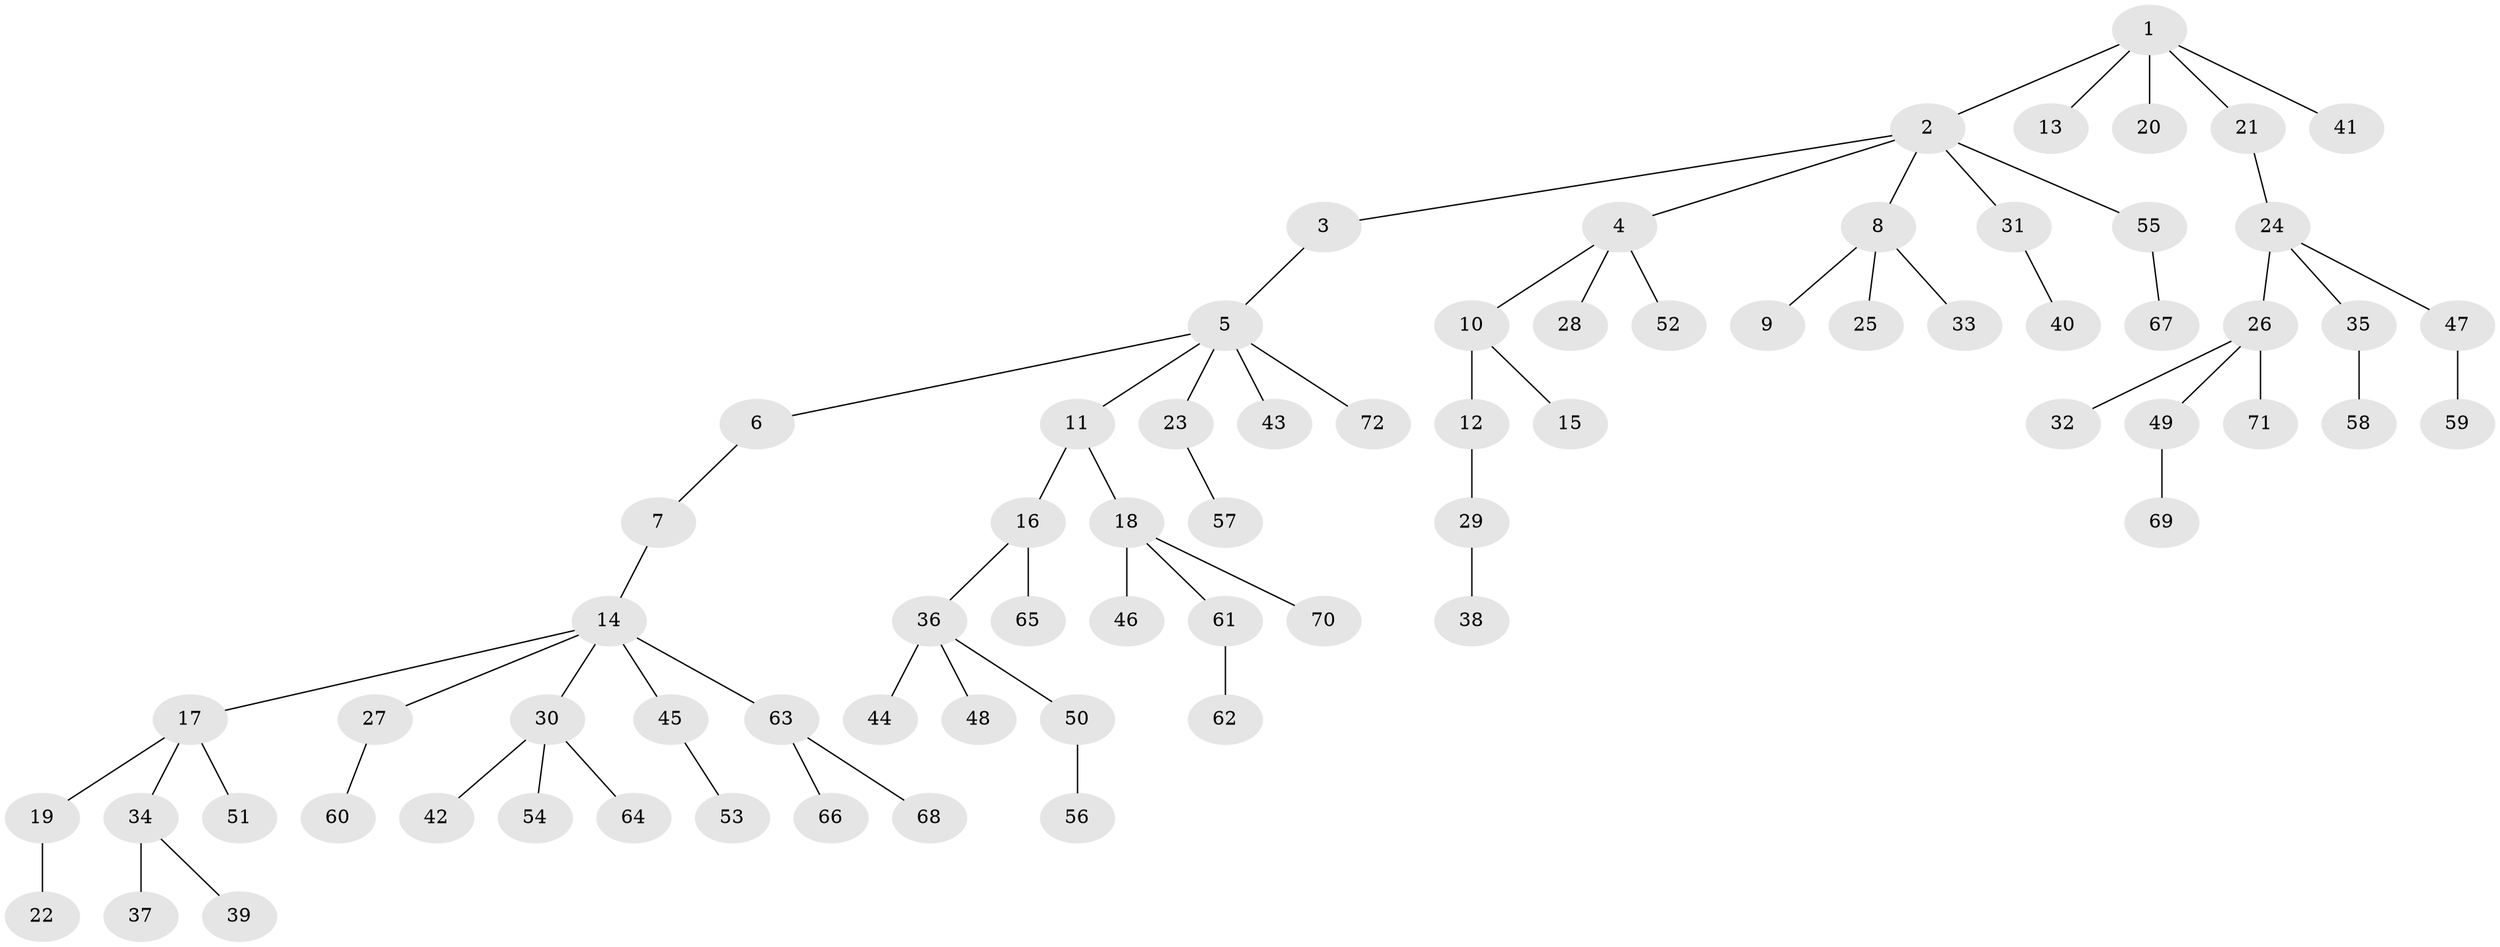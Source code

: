 // Generated by graph-tools (version 1.1) at 2025/36/03/09/25 02:36:49]
// undirected, 72 vertices, 71 edges
graph export_dot {
graph [start="1"]
  node [color=gray90,style=filled];
  1;
  2;
  3;
  4;
  5;
  6;
  7;
  8;
  9;
  10;
  11;
  12;
  13;
  14;
  15;
  16;
  17;
  18;
  19;
  20;
  21;
  22;
  23;
  24;
  25;
  26;
  27;
  28;
  29;
  30;
  31;
  32;
  33;
  34;
  35;
  36;
  37;
  38;
  39;
  40;
  41;
  42;
  43;
  44;
  45;
  46;
  47;
  48;
  49;
  50;
  51;
  52;
  53;
  54;
  55;
  56;
  57;
  58;
  59;
  60;
  61;
  62;
  63;
  64;
  65;
  66;
  67;
  68;
  69;
  70;
  71;
  72;
  1 -- 2;
  1 -- 13;
  1 -- 20;
  1 -- 21;
  1 -- 41;
  2 -- 3;
  2 -- 4;
  2 -- 8;
  2 -- 31;
  2 -- 55;
  3 -- 5;
  4 -- 10;
  4 -- 28;
  4 -- 52;
  5 -- 6;
  5 -- 11;
  5 -- 23;
  5 -- 43;
  5 -- 72;
  6 -- 7;
  7 -- 14;
  8 -- 9;
  8 -- 25;
  8 -- 33;
  10 -- 12;
  10 -- 15;
  11 -- 16;
  11 -- 18;
  12 -- 29;
  14 -- 17;
  14 -- 27;
  14 -- 30;
  14 -- 45;
  14 -- 63;
  16 -- 36;
  16 -- 65;
  17 -- 19;
  17 -- 34;
  17 -- 51;
  18 -- 46;
  18 -- 61;
  18 -- 70;
  19 -- 22;
  21 -- 24;
  23 -- 57;
  24 -- 26;
  24 -- 35;
  24 -- 47;
  26 -- 32;
  26 -- 49;
  26 -- 71;
  27 -- 60;
  29 -- 38;
  30 -- 42;
  30 -- 54;
  30 -- 64;
  31 -- 40;
  34 -- 37;
  34 -- 39;
  35 -- 58;
  36 -- 44;
  36 -- 48;
  36 -- 50;
  45 -- 53;
  47 -- 59;
  49 -- 69;
  50 -- 56;
  55 -- 67;
  61 -- 62;
  63 -- 66;
  63 -- 68;
}

